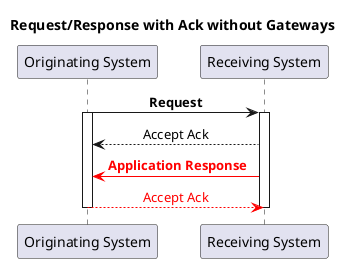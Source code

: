 @startuml
skinparam sequenceMessageAlign center
title Request/Response with Ack without Gateways
participant "Originating System" as Placer
participant "Receiving System" as Filler

Placer -> Filler: <b>Request
activate Placer
activate Filler
Filler --> Placer: Accept Ack 
Filler -[#red]> Placer: <b><font color=red> Application Response
Placer -[#red]-> Filler: <font color=red>Accept Ack 
deactivate Placer
deactivate Filler

@enduml

